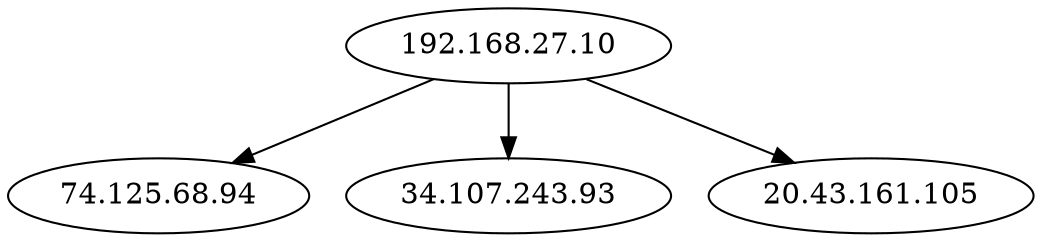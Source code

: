 digraph NWTraffic_update {
  "192.168.27.10" [degree=116, in_degree=0, out_degree=116, activity_score=1.00, total_connections=116];
  "74.125.68.94" [degree=4, in_degree=4, out_degree=0, activity_score=0.34, total_connections=4];
  "192.168.27.10" -> "74.125.68.94" [protocol_UNKNOWN=0.00,protocol_TCP=1.00,protocol_UDP=0.00,protocol_ICMP=0.00,timestamp_sin=0.70,timestamp_cos=-0.71,src_port_type=0.50,dst_port_type=0.00,conn_state_successful=0.00,conn_state_rejected_reset=1.00,conn_state_partial=0.00,conn_state_suspicious=0.00,conn_state_other=0.00,local_orig=1.00,local_resp=0.00,history_length=0.90,orig_bytes=0.57,resp_bytes=0.55,orig_pkts=0.17,resp_pkts=0.22,orig_ip_bytes=0.58,resp_ip_bytes=0.58,service_HTTP=0.00,service_FTP=0.00,service_SSH=0.00,service_DNS=0.00,service_UNKNOWN=1.00  ];
  "192.168.27.10" [degree=116, in_degree=0, out_degree=116, activity_score=1.00, total_connections=116];
  "34.107.243.93" [degree=13, in_degree=13, out_degree=0, activity_score=0.75, total_connections=13];
  "192.168.27.10" -> "34.107.243.93" [protocol_UNKNOWN=0.00,protocol_TCP=1.00,protocol_UDP=0.00,protocol_ICMP=0.00,timestamp_sin=0.69,timestamp_cos=-0.72,src_port_type=0.50,dst_port_type=0.00,conn_state_successful=0.00,conn_state_rejected_reset=1.00,conn_state_partial=0.00,conn_state_suspicious=0.00,conn_state_other=0.00,local_orig=1.00,local_resp=0.00,history_length=0.30,orig_bytes=0.00,resp_bytes=0.30,orig_pkts=0.05,resp_pkts=0.05,orig_ip_bytes=0.27,resp_ip_bytes=0.33,service_HTTP=0.00,service_FTP=0.00,service_SSH=0.00,service_DNS=0.00,service_UNKNOWN=1.00  ];
  "192.168.27.10" [degree=116, in_degree=0, out_degree=116, activity_score=1.00, total_connections=116];
  "20.43.161.105" [degree=11, in_degree=11, out_degree=0, activity_score=0.69, total_connections=11];
  "192.168.27.10" -> "20.43.161.105" [protocol_UNKNOWN=0.00,protocol_TCP=1.00,protocol_UDP=0.00,protocol_ICMP=0.00,timestamp_sin=0.70,timestamp_cos=-0.71,src_port_type=0.50,dst_port_type=0.00,conn_state_successful=0.00,conn_state_rejected_reset=1.00,conn_state_partial=0.00,conn_state_suspicious=0.00,conn_state_other=0.00,local_orig=1.00,local_resp=0.00,history_length=1.00,orig_bytes=0.60,resp_bytes=0.66,orig_pkts=0.24,resp_pkts=0.26,orig_ip_bytes=0.62,resp_ip_bytes=0.68,service_HTTP=0.00,service_FTP=0.00,service_SSH=0.00,service_DNS=0.00,service_UNKNOWN=1.00  ];
}
